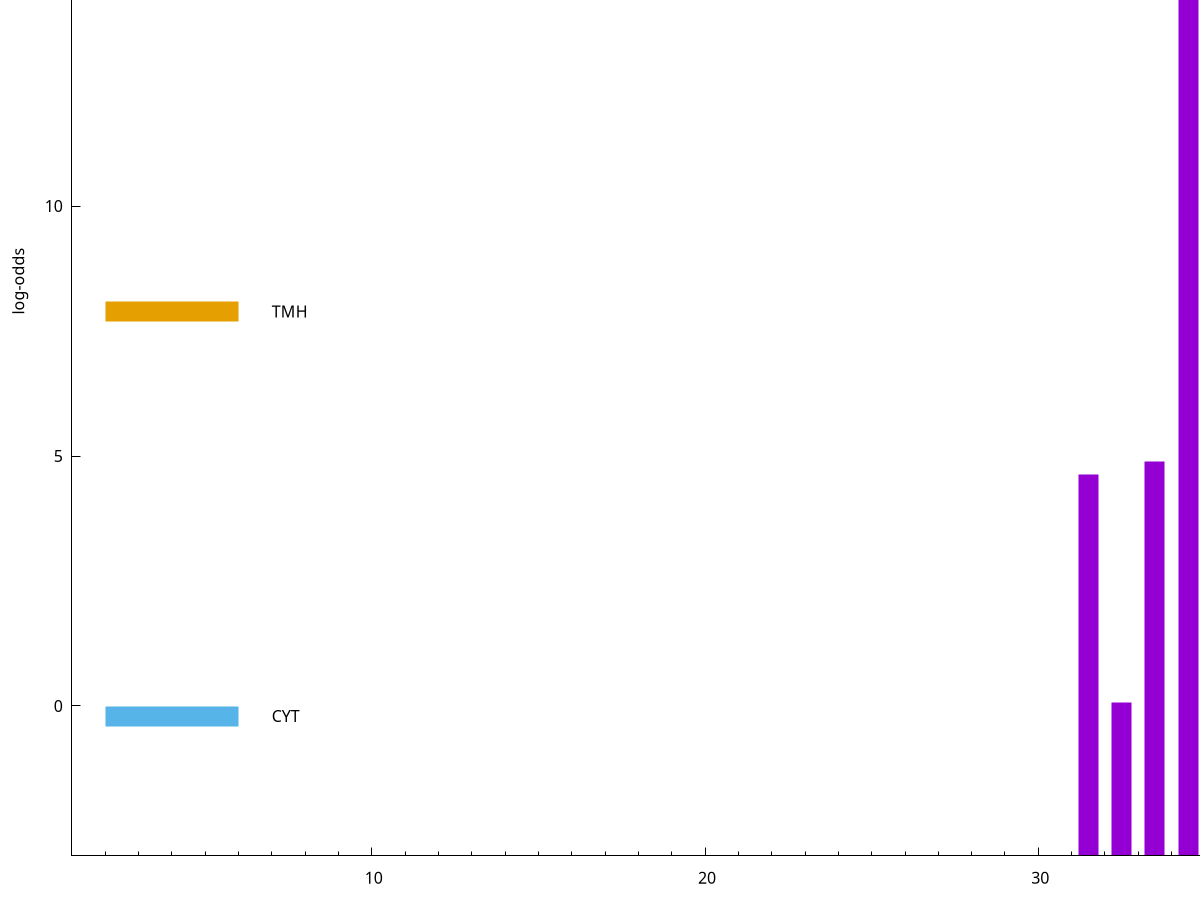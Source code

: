 set title "LipoP predictions for SRR3987126.gff"
set size 2., 1.4
set xrange [1:70] 
set mxtics 10
set yrange [-3:20]
set y2range [0:23]
set ylabel "log-odds"
set term postscript eps color solid "Helvetica" 30
set output "SRR3987126.gff53.eps"
set arrow from 2,15.147 to 6,15.147 nohead lt 1 lw 20
set label "SpI" at 7,15.147
set arrow from 2,7.89062 to 6,7.89062 nohead lt 4 lw 20
set label "TMH" at 7,7.89062
set arrow from 2,-0.200913 to 6,-0.200913 nohead lt 3 lw 20
set label "CYT" at 7,-0.200913
set arrow from 2,15.147 to 6,15.147 nohead lt 1 lw 20
set label "SpI" at 7,15.147
# NOTE: The scores below are the log-odds scores with the threshold
# NOTE: subtracted (a hack to make gnuplot make the histogram all
# NOTE: look nice).
plot "-" axes x1y2 title "" with impulses lt 1 lw 20
34.500000 18.142300
33.500000 7.900240
36.500000 7.897790
37.500000 7.878820
31.500000 7.636850
35.500000 4.753030
32.500000 3.065335
40.500000 2.680791
39.500000 1.585770
e
exit
